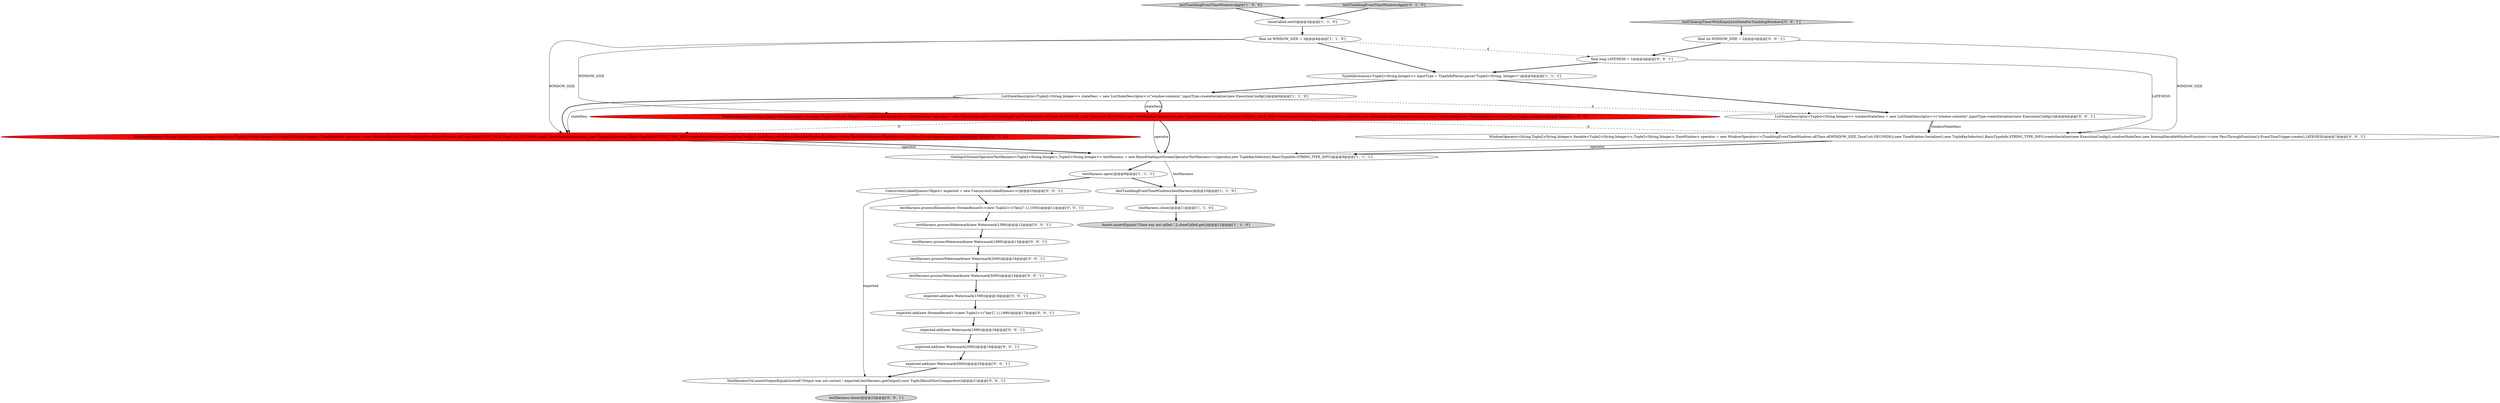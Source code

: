 digraph {
6 [style = filled, label = "WindowOperator<String,Tuple2<String,Integer>,Iterable<Tuple2<String,Integer>>,Tuple2<String,Integer>,TimeWindow> operator = new WindowOperator<>(TumblingEventTimeWindows.of(Time.of(WINDOW_SIZE,TimeUnit.SECONDS)),new TimeWindow.Serializer(),new TupleKeySelector(),BasicTypeInfo.STRING_TYPE_INFO.createSerializer(new ExecutionConfig()),stateDesc,new InternalIterableWindowFunction<>(new RichSumReducer<TimeWindow>()),EventTimeTrigger.create(),0)@@@7@@@['1', '0', '0']", fillcolor = red, shape = ellipse image = "AAA1AAABBB1BBB"];
7 [style = filled, label = "testTumblingEventTimeWindowsApply['1', '0', '0']", fillcolor = lightgray, shape = diamond image = "AAA0AAABBB1BBB"];
12 [style = filled, label = "testTumblingEventTimeWindowsApply['0', '1', '0']", fillcolor = lightgray, shape = diamond image = "AAA0AAABBB2BBB"];
29 [style = filled, label = "expected.add(new Watermark(1599))@@@16@@@['0', '0', '1']", fillcolor = white, shape = ellipse image = "AAA0AAABBB3BBB"];
21 [style = filled, label = "testHarness.close()@@@22@@@['0', '0', '1']", fillcolor = lightgray, shape = ellipse image = "AAA0AAABBB3BBB"];
14 [style = filled, label = "expected.add(new Watermark(2000))@@@19@@@['0', '0', '1']", fillcolor = white, shape = ellipse image = "AAA0AAABBB3BBB"];
17 [style = filled, label = "testHarness.processWatermark(new Watermark(2000))@@@14@@@['0', '0', '1']", fillcolor = white, shape = ellipse image = "AAA0AAABBB3BBB"];
9 [style = filled, label = "testHarness.close()@@@11@@@['1', '1', '0']", fillcolor = white, shape = ellipse image = "AAA0AAABBB1BBB"];
10 [style = filled, label = "final int WINDOW_SIZE = 3@@@4@@@['1', '1', '0']", fillcolor = white, shape = ellipse image = "AAA0AAABBB1BBB"];
25 [style = filled, label = "final long LATENESS = 1@@@4@@@['0', '0', '1']", fillcolor = white, shape = ellipse image = "AAA0AAABBB3BBB"];
4 [style = filled, label = "Assert.assertEquals(\"Close was not called.\",2,closeCalled.get())@@@12@@@['1', '1', '0']", fillcolor = lightgray, shape = ellipse image = "AAA0AAABBB1BBB"];
26 [style = filled, label = "testHarness.processElement(new StreamRecord<>(new Tuple2<>(\"key2\",1),1000))@@@11@@@['0', '0', '1']", fillcolor = white, shape = ellipse image = "AAA0AAABBB3BBB"];
30 [style = filled, label = "ConcurrentLinkedQueue<Object> expected = new ConcurrentLinkedQueue<>()@@@10@@@['0', '0', '1']", fillcolor = white, shape = ellipse image = "AAA0AAABBB3BBB"];
24 [style = filled, label = "testHarness.processWatermark(new Watermark(5000))@@@15@@@['0', '0', '1']", fillcolor = white, shape = ellipse image = "AAA0AAABBB3BBB"];
11 [style = filled, label = "WindowOperator<String,Tuple2<String,Integer>,Iterable<Tuple2<String,Integer>>,Tuple2<String,Integer>,TimeWindow> operator = new WindowOperator<>(TumblingEventTimeWindows.of(Time.of(WINDOW_SIZE,TimeUnit.SECONDS)),new TimeWindow.Serializer(),new TupleKeySelector(),BasicTypeInfo.STRING_TYPE_INFO.createSerializer(new ExecutionConfig()),stateDesc,new InternalIterableWindowFunction<>(new RichSumReducer<TimeWindow>()),EventTimeTrigger.create(),0,null)@@@7@@@['0', '1', '0']", fillcolor = red, shape = ellipse image = "AAA1AAABBB2BBB"];
15 [style = filled, label = "ListStateDescriptor<Tuple2<String,Integer>> windowStateDesc = new ListStateDescriptor<>(\"window-contents\",inputType.createSerializer(new ExecutionConfig()))@@@6@@@['0', '0', '1']", fillcolor = white, shape = ellipse image = "AAA0AAABBB3BBB"];
16 [style = filled, label = "testCleanupTimerWithEmptyListStateForTumblingWindows['0', '0', '1']", fillcolor = lightgray, shape = diamond image = "AAA0AAABBB3BBB"];
23 [style = filled, label = "testHarness.processWatermark(new Watermark(1599))@@@12@@@['0', '0', '1']", fillcolor = white, shape = ellipse image = "AAA0AAABBB3BBB"];
20 [style = filled, label = "TestHarnessUtil.assertOutputEqualsSorted(\"Output was not correct.\",expected,testHarness.getOutput(),new Tuple2ResultSortComparator())@@@21@@@['0', '0', '1']", fillcolor = white, shape = ellipse image = "AAA0AAABBB3BBB"];
22 [style = filled, label = "expected.add(new Watermark(5000))@@@20@@@['0', '0', '1']", fillcolor = white, shape = ellipse image = "AAA0AAABBB3BBB"];
28 [style = filled, label = "expected.add(new Watermark(1999))@@@18@@@['0', '0', '1']", fillcolor = white, shape = ellipse image = "AAA0AAABBB3BBB"];
19 [style = filled, label = "final int WINDOW_SIZE = 2@@@3@@@['0', '0', '1']", fillcolor = white, shape = ellipse image = "AAA0AAABBB3BBB"];
3 [style = filled, label = "closeCalled.set(0)@@@3@@@['1', '1', '0']", fillcolor = white, shape = ellipse image = "AAA0AAABBB1BBB"];
2 [style = filled, label = "TypeInformation<Tuple2<String,Integer>> inputType = TypeInfoParser.parse(\"Tuple2<String, Integer>\")@@@5@@@['1', '1', '1']", fillcolor = white, shape = ellipse image = "AAA0AAABBB1BBB"];
1 [style = filled, label = "testHarness.open()@@@9@@@['1', '1', '1']", fillcolor = white, shape = ellipse image = "AAA0AAABBB1BBB"];
18 [style = filled, label = "WindowOperator<String,Tuple2<String,Integer>,Iterable<Tuple2<String,Integer>>,Tuple2<String,Integer>,TimeWindow> operator = new WindowOperator<>(TumblingEventTimeWindows.of(Time.of(WINDOW_SIZE,TimeUnit.SECONDS)),new TimeWindow.Serializer(),new TupleKeySelector(),BasicTypeInfo.STRING_TYPE_INFO.createSerializer(new ExecutionConfig()),windowStateDesc,new InternalIterableWindowFunction<>(new PassThroughFunction()),EventTimeTrigger.create(),LATENESS)@@@7@@@['0', '0', '1']", fillcolor = white, shape = ellipse image = "AAA0AAABBB3BBB"];
5 [style = filled, label = "OneInputStreamOperatorTestHarness<Tuple2<String,Integer>,Tuple2<String,Integer>> testHarness = new KeyedOneInputStreamOperatorTestHarness<>(operator,new TupleKeySelector(),BasicTypeInfo.STRING_TYPE_INFO)@@@8@@@['1', '1', '1']", fillcolor = white, shape = ellipse image = "AAA0AAABBB1BBB"];
13 [style = filled, label = "expected.add(new StreamRecord<>(new Tuple2<>(\"key2\",1),1999))@@@17@@@['0', '0', '1']", fillcolor = white, shape = ellipse image = "AAA0AAABBB3BBB"];
8 [style = filled, label = "testTumblingEventTimeWindows(testHarness)@@@10@@@['1', '1', '0']", fillcolor = white, shape = ellipse image = "AAA0AAABBB1BBB"];
0 [style = filled, label = "ListStateDescriptor<Tuple2<String,Integer>> stateDesc = new ListStateDescriptor<>(\"window-contents\",inputType.createSerializer(new ExecutionConfig()))@@@6@@@['1', '1', '0']", fillcolor = white, shape = ellipse image = "AAA0AAABBB1BBB"];
27 [style = filled, label = "testHarness.processWatermark(new Watermark(1999))@@@13@@@['0', '0', '1']", fillcolor = white, shape = ellipse image = "AAA0AAABBB3BBB"];
1->8 [style = bold, label=""];
11->5 [style = solid, label="operator"];
23->27 [style = bold, label=""];
0->6 [style = solid, label="stateDesc"];
0->6 [style = bold, label=""];
9->4 [style = bold, label=""];
15->18 [style = solid, label="windowStateDesc"];
30->26 [style = bold, label=""];
6->11 [style = dashed, label="0"];
14->22 [style = bold, label=""];
0->15 [style = dashed, label="0"];
0->11 [style = bold, label=""];
18->5 [style = solid, label="operator"];
24->29 [style = bold, label=""];
0->11 [style = solid, label="stateDesc"];
1->30 [style = bold, label=""];
16->19 [style = bold, label=""];
15->18 [style = bold, label=""];
25->2 [style = bold, label=""];
7->3 [style = bold, label=""];
19->25 [style = bold, label=""];
28->14 [style = bold, label=""];
6->5 [style = solid, label="operator"];
5->8 [style = solid, label="testHarness"];
30->20 [style = solid, label="expected"];
20->21 [style = bold, label=""];
19->18 [style = solid, label="WINDOW_SIZE"];
6->18 [style = dashed, label="0"];
3->10 [style = bold, label=""];
5->1 [style = bold, label=""];
6->5 [style = bold, label=""];
11->5 [style = bold, label=""];
2->0 [style = bold, label=""];
17->24 [style = bold, label=""];
22->20 [style = bold, label=""];
10->11 [style = solid, label="WINDOW_SIZE"];
18->5 [style = bold, label=""];
25->18 [style = solid, label="LATENESS"];
26->23 [style = bold, label=""];
2->15 [style = bold, label=""];
8->9 [style = bold, label=""];
27->17 [style = bold, label=""];
10->2 [style = bold, label=""];
12->3 [style = bold, label=""];
10->6 [style = solid, label="WINDOW_SIZE"];
10->25 [style = dashed, label="0"];
13->28 [style = bold, label=""];
29->13 [style = bold, label=""];
}
